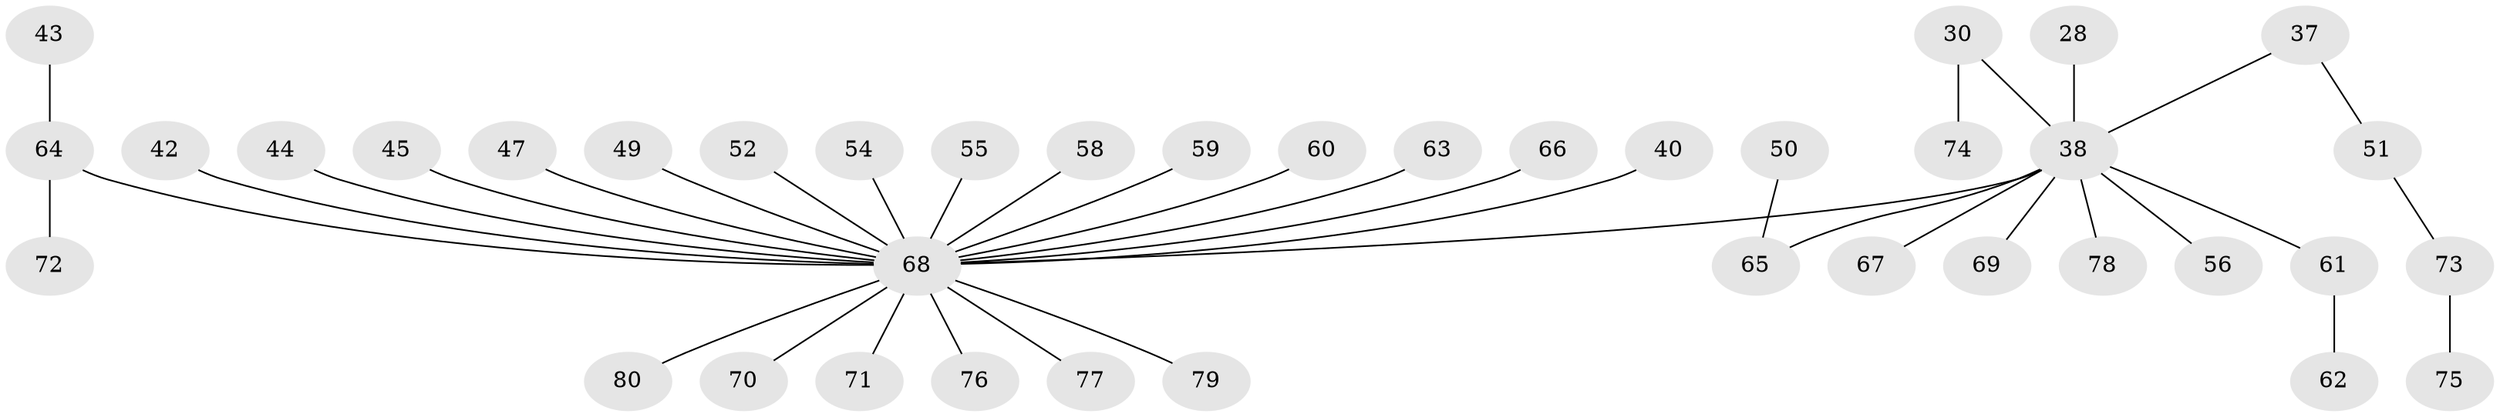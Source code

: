 // original degree distribution, {6: 0.0375, 4: 0.05, 5: 0.025, 3: 0.125, 2: 0.2875, 1: 0.475}
// Generated by graph-tools (version 1.1) at 2025/52/03/09/25 04:52:53]
// undirected, 40 vertices, 39 edges
graph export_dot {
graph [start="1"]
  node [color=gray90,style=filled];
  28;
  30;
  37;
  38 [super="+31"];
  40;
  42;
  43;
  44;
  45;
  47;
  49;
  50;
  51;
  52;
  54;
  55;
  56;
  58;
  59;
  60;
  61;
  62;
  63;
  64 [super="+25+26+34"];
  65 [super="+48"];
  66;
  67;
  68 [super="+3+8+7+9+32+17+39+53+15+29+35+41+57+36"];
  69;
  70;
  71;
  72;
  73;
  74;
  75;
  76;
  77;
  78;
  79;
  80;
  28 -- 38;
  30 -- 74;
  30 -- 38;
  37 -- 51;
  37 -- 38;
  38 -- 78;
  38 -- 67;
  38 -- 68;
  38 -- 69;
  38 -- 56;
  38 -- 61;
  38 -- 65;
  40 -- 68;
  42 -- 68;
  43 -- 64;
  44 -- 68;
  45 -- 68;
  47 -- 68;
  49 -- 68;
  50 -- 65;
  51 -- 73;
  52 -- 68;
  54 -- 68;
  55 -- 68;
  58 -- 68;
  59 -- 68;
  60 -- 68;
  61 -- 62;
  63 -- 68;
  64 -- 68;
  64 -- 72;
  66 -- 68;
  68 -- 76;
  68 -- 77;
  68 -- 70;
  68 -- 80;
  68 -- 71;
  68 -- 79;
  73 -- 75;
}
